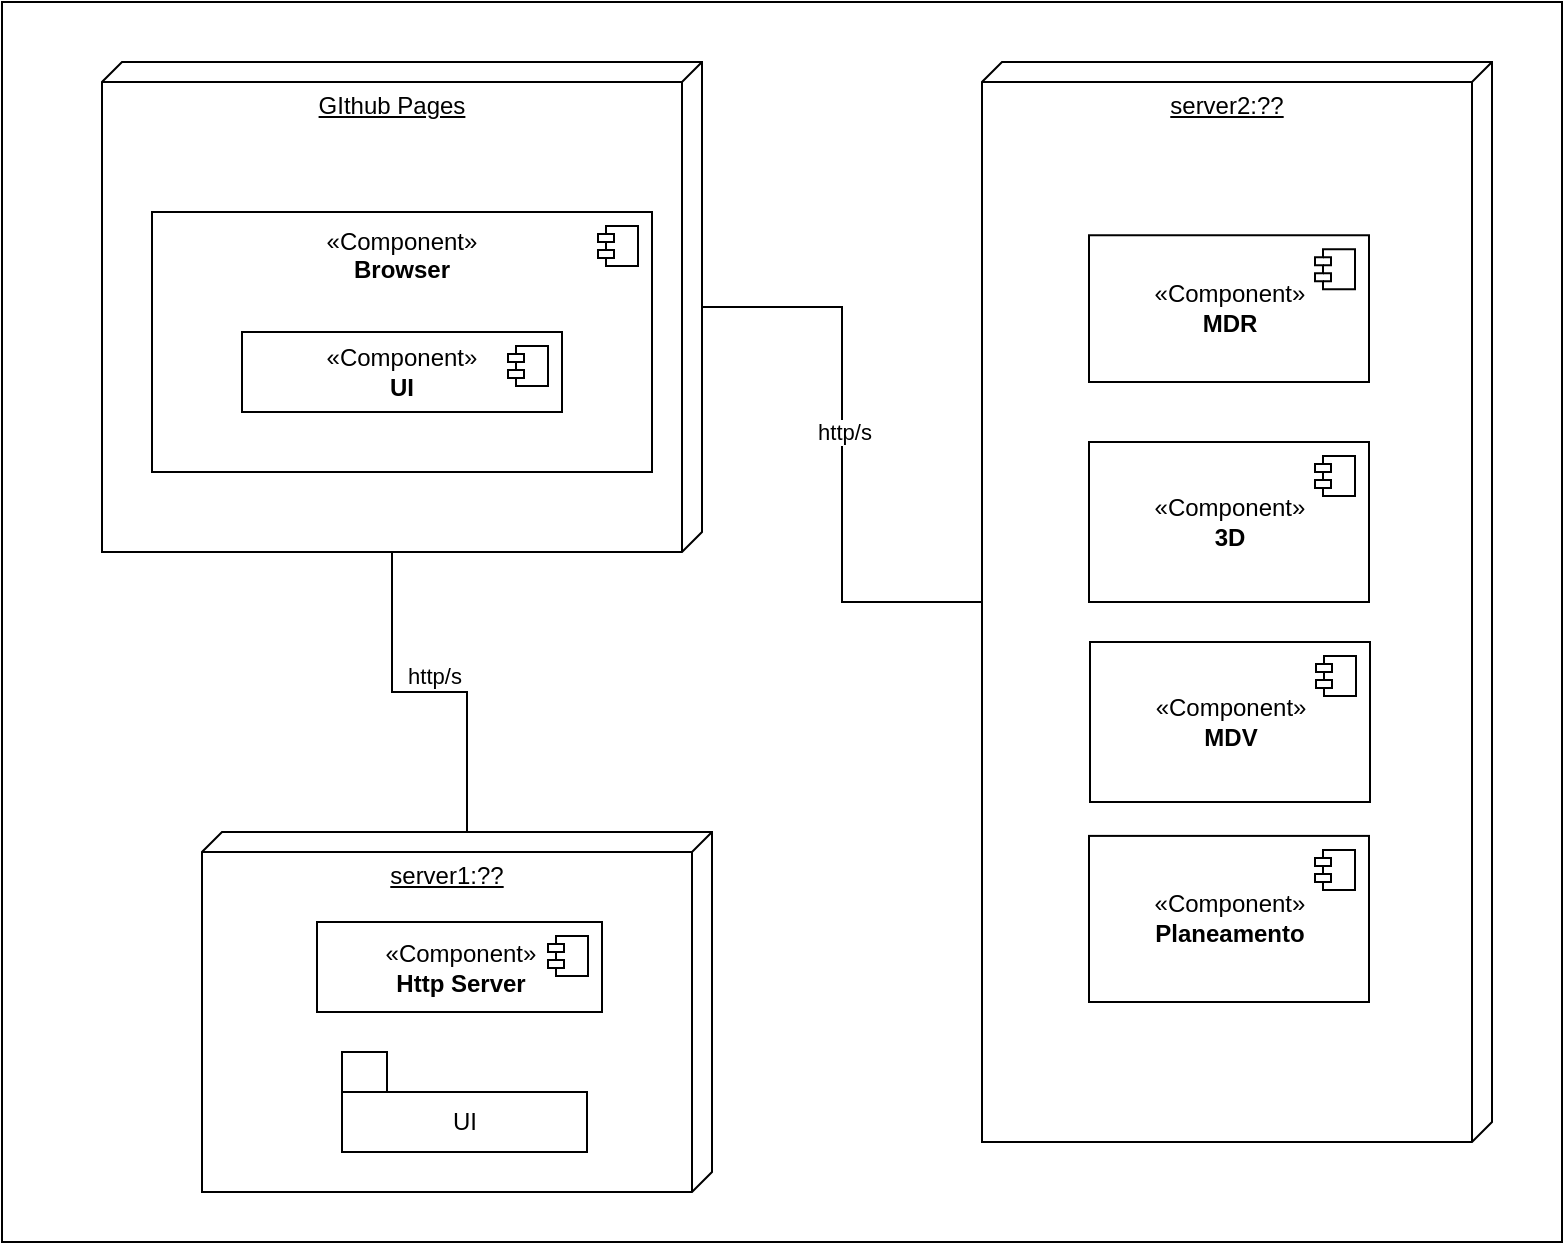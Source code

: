 <mxfile>
    <diagram name="Página-1" id="pzvfiHznno5bXRnKNaEp">
        <mxGraphModel dx="900" dy="704" grid="1" gridSize="10" guides="1" tooltips="1" connect="1" arrows="1" fold="1" page="1" pageScale="1" pageWidth="827" pageHeight="1169" math="0" shadow="0">
            <root>
                <mxCell id="0"/>
                <mxCell id="12" value="Untitled Layer" parent="0"/>
                <mxCell id="13" value="" style="rounded=0;whiteSpace=wrap;html=1;" parent="12" vertex="1">
                    <mxGeometry x="30" y="80" width="780" height="620" as="geometry"/>
                </mxCell>
                <mxCell id="15" style="edgeStyle=orthogonalEdgeStyle;rounded=0;orthogonalLoop=1;jettySize=auto;html=1;endArrow=none;endFill=0;entryX=0;entryY=0;entryDx=245;entryDy=155;entryPerimeter=0;exitX=0;exitY=0;exitDx=0;exitDy=122.5;exitPerimeter=0;" parent="12" source="14" target="-YnxA46wmrj1UNVRkSIj-3" edge="1">
                    <mxGeometry relative="1" as="geometry">
                        <mxPoint x="160.0" y="409.998" as="sourcePoint"/>
                        <mxPoint x="344" y="546.152" as="targetPoint"/>
                    </mxGeometry>
                </mxCell>
                <mxCell id="16" value="http/s" style="edgeLabel;html=1;align=center;verticalAlign=middle;resizable=0;points=[];" parent="15" vertex="1" connectable="0">
                    <mxGeometry x="-0.017" y="1" relative="1" as="geometry">
                        <mxPoint y="-9" as="offset"/>
                    </mxGeometry>
                </mxCell>
                <mxCell id="25" value="" style="group" parent="12" vertex="1" connectable="0">
                    <mxGeometry x="130" y="495" width="255" height="180" as="geometry"/>
                </mxCell>
                <mxCell id="14" value="server1:??" style="verticalAlign=top;align=center;spacingTop=8;spacingLeft=2;spacingRight=12;shape=cube;size=10;direction=south;fontStyle=4;html=1;whiteSpace=wrap;" parent="25" vertex="1">
                    <mxGeometry width="255" height="180" as="geometry"/>
                </mxCell>
                <mxCell id="19" value="«Component&lt;span style=&quot;background-color: initial;&quot;&gt;»&lt;/span&gt;&lt;div&gt;&lt;b&gt;Http Server&lt;/b&gt;&lt;/div&gt;" style="html=1;dropTarget=0;whiteSpace=wrap;" parent="25" vertex="1">
                    <mxGeometry x="57.5" y="45" width="142.5" height="45" as="geometry"/>
                </mxCell>
                <mxCell id="20" value="" style="shape=module;jettyWidth=8;jettyHeight=4;" parent="19" vertex="1">
                    <mxGeometry x="1" width="20" height="20" relative="1" as="geometry">
                        <mxPoint x="-27" y="7" as="offset"/>
                    </mxGeometry>
                </mxCell>
                <mxCell id="24" value="" style="group" parent="25" vertex="1" connectable="0">
                    <mxGeometry x="70" y="110" width="122.5" height="50" as="geometry"/>
                </mxCell>
                <mxCell id="21" value="UI" style="rounded=0;whiteSpace=wrap;html=1;" parent="24" vertex="1">
                    <mxGeometry y="20" width="122.5" height="30" as="geometry"/>
                </mxCell>
                <mxCell id="22" value="" style="rounded=0;whiteSpace=wrap;html=1;" parent="24" vertex="1">
                    <mxGeometry width="22.5" height="20" as="geometry"/>
                </mxCell>
                <mxCell id="1" parent="0"/>
                <mxCell id="-YnxA46wmrj1UNVRkSIj-14" style="edgeStyle=orthogonalEdgeStyle;rounded=0;orthogonalLoop=1;jettySize=auto;html=1;endArrow=none;endFill=0;" parent="1" source="-YnxA46wmrj1UNVRkSIj-3" target="-YnxA46wmrj1UNVRkSIj-2" edge="1">
                    <mxGeometry relative="1" as="geometry"/>
                </mxCell>
                <mxCell id="-YnxA46wmrj1UNVRkSIj-22" value="http/s" style="edgeLabel;html=1;align=center;verticalAlign=middle;resizable=0;points=[];" parent="-YnxA46wmrj1UNVRkSIj-14" vertex="1" connectable="0">
                    <mxGeometry x="-0.017" y="1" relative="1" as="geometry">
                        <mxPoint y="-9" as="offset"/>
                    </mxGeometry>
                </mxCell>
                <mxCell id="26" value="" style="group" parent="1" vertex="1" connectable="0">
                    <mxGeometry x="520" y="110" width="255" height="540" as="geometry"/>
                </mxCell>
                <mxCell id="-YnxA46wmrj1UNVRkSIj-2" value="server2:??" style="verticalAlign=top;align=center;spacingTop=8;spacingLeft=2;spacingRight=12;shape=cube;size=10;direction=south;fontStyle=4;html=1;whiteSpace=wrap;" parent="26" vertex="1">
                    <mxGeometry width="255" height="540" as="geometry"/>
                </mxCell>
                <mxCell id="2" value="«Component&lt;span style=&quot;background-color: initial;&quot;&gt;»&lt;/span&gt;&lt;div&gt;&lt;b&gt;MDR&lt;/b&gt;&lt;/div&gt;" style="html=1;dropTarget=0;whiteSpace=wrap;" parent="26" vertex="1">
                    <mxGeometry x="53.5" y="86.63" width="140" height="73.37" as="geometry"/>
                </mxCell>
                <mxCell id="3" value="" style="shape=module;jettyWidth=8;jettyHeight=4;" parent="2" vertex="1">
                    <mxGeometry x="1" width="20" height="20" relative="1" as="geometry">
                        <mxPoint x="-27" y="7" as="offset"/>
                    </mxGeometry>
                </mxCell>
                <mxCell id="7" value="«Component&lt;span style=&quot;background-color: initial;&quot;&gt;»&lt;/span&gt;&lt;div&gt;&lt;b&gt;3D&lt;/b&gt;&lt;/div&gt;" style="html=1;dropTarget=0;whiteSpace=wrap;" parent="26" vertex="1">
                    <mxGeometry x="53.5" y="190" width="140" height="80" as="geometry"/>
                </mxCell>
                <mxCell id="8" value="" style="shape=module;jettyWidth=8;jettyHeight=4;" parent="7" vertex="1">
                    <mxGeometry x="1" width="20" height="20" relative="1" as="geometry">
                        <mxPoint x="-27" y="7" as="offset"/>
                    </mxGeometry>
                </mxCell>
                <mxCell id="9" value="«Component&lt;span style=&quot;background-color: initial;&quot;&gt;»&lt;/span&gt;&lt;div&gt;&lt;b&gt;Planeamento&lt;/b&gt;&lt;/div&gt;" style="html=1;dropTarget=0;whiteSpace=wrap;" parent="26" vertex="1">
                    <mxGeometry x="53.5" y="386.95" width="140" height="83.05" as="geometry"/>
                </mxCell>
                <mxCell id="10" value="" style="shape=module;jettyWidth=8;jettyHeight=4;" parent="9" vertex="1">
                    <mxGeometry x="1" width="20" height="20" relative="1" as="geometry">
                        <mxPoint x="-27" y="7" as="offset"/>
                    </mxGeometry>
                </mxCell>
                <mxCell id="32" value="«Component»&lt;br&gt;&lt;b&gt;MDV&lt;/b&gt;" style="html=1;dropTarget=0;" parent="26" vertex="1">
                    <mxGeometry x="54" y="290" width="140" height="80" as="geometry"/>
                </mxCell>
                <mxCell id="33" value="" style="shape=module;jettyWidth=8;jettyHeight=4;" parent="32" vertex="1">
                    <mxGeometry x="1" width="20" height="20" relative="1" as="geometry">
                        <mxPoint x="-27" y="7" as="offset"/>
                    </mxGeometry>
                </mxCell>
                <mxCell id="27" value="" style="group" parent="1" vertex="1" connectable="0">
                    <mxGeometry x="80" y="110" width="300" height="245" as="geometry"/>
                </mxCell>
                <mxCell id="-YnxA46wmrj1UNVRkSIj-3" value="GIthub Pages" style="verticalAlign=top;align=center;spacingTop=8;spacingLeft=2;spacingRight=12;shape=cube;size=10;direction=south;fontStyle=4;html=1;whiteSpace=wrap;" parent="27" vertex="1">
                    <mxGeometry width="300" height="245" as="geometry"/>
                </mxCell>
                <mxCell id="-YnxA46wmrj1UNVRkSIj-9" value="«Component&lt;span style=&quot;background-color: initial;&quot;&gt;»&lt;/span&gt;&lt;div&gt;&lt;b&gt;Browser&lt;/b&gt;&lt;/div&gt;&lt;div&gt;&lt;br&gt;&lt;/div&gt;&lt;div&gt;&lt;b&gt;&lt;br&gt;&lt;/b&gt;&lt;/div&gt;&lt;div&gt;&lt;br&gt;&lt;/div&gt;&lt;div&gt;&lt;b&gt;&lt;br&gt;&lt;/b&gt;&lt;/div&gt;&lt;div&gt;&lt;b&gt;&lt;br&gt;&lt;/b&gt;&lt;/div&gt;&lt;div&gt;&lt;br&gt;&lt;/div&gt;" style="html=1;dropTarget=0;whiteSpace=wrap;" parent="27" vertex="1">
                    <mxGeometry x="25" y="75" width="250" height="130" as="geometry"/>
                </mxCell>
                <mxCell id="-YnxA46wmrj1UNVRkSIj-10" value="" style="shape=module;jettyWidth=8;jettyHeight=4;" parent="-YnxA46wmrj1UNVRkSIj-9" vertex="1">
                    <mxGeometry x="1" width="20" height="20" relative="1" as="geometry">
                        <mxPoint x="-27" y="7" as="offset"/>
                    </mxGeometry>
                </mxCell>
                <mxCell id="5" value="«Component&lt;span style=&quot;background-color: initial;&quot;&gt;»&lt;/span&gt;&lt;div&gt;&lt;b&gt;UI&lt;/b&gt;&lt;/div&gt;" style="html=1;dropTarget=0;whiteSpace=wrap;" parent="27" vertex="1">
                    <mxGeometry x="70" y="135" width="160" height="40" as="geometry"/>
                </mxCell>
                <mxCell id="6" value="" style="shape=module;jettyWidth=8;jettyHeight=4;" parent="5" vertex="1">
                    <mxGeometry x="1" width="20" height="20" relative="1" as="geometry">
                        <mxPoint x="-27" y="7" as="offset"/>
                    </mxGeometry>
                </mxCell>
            </root>
        </mxGraphModel>
    </diagram>
</mxfile>